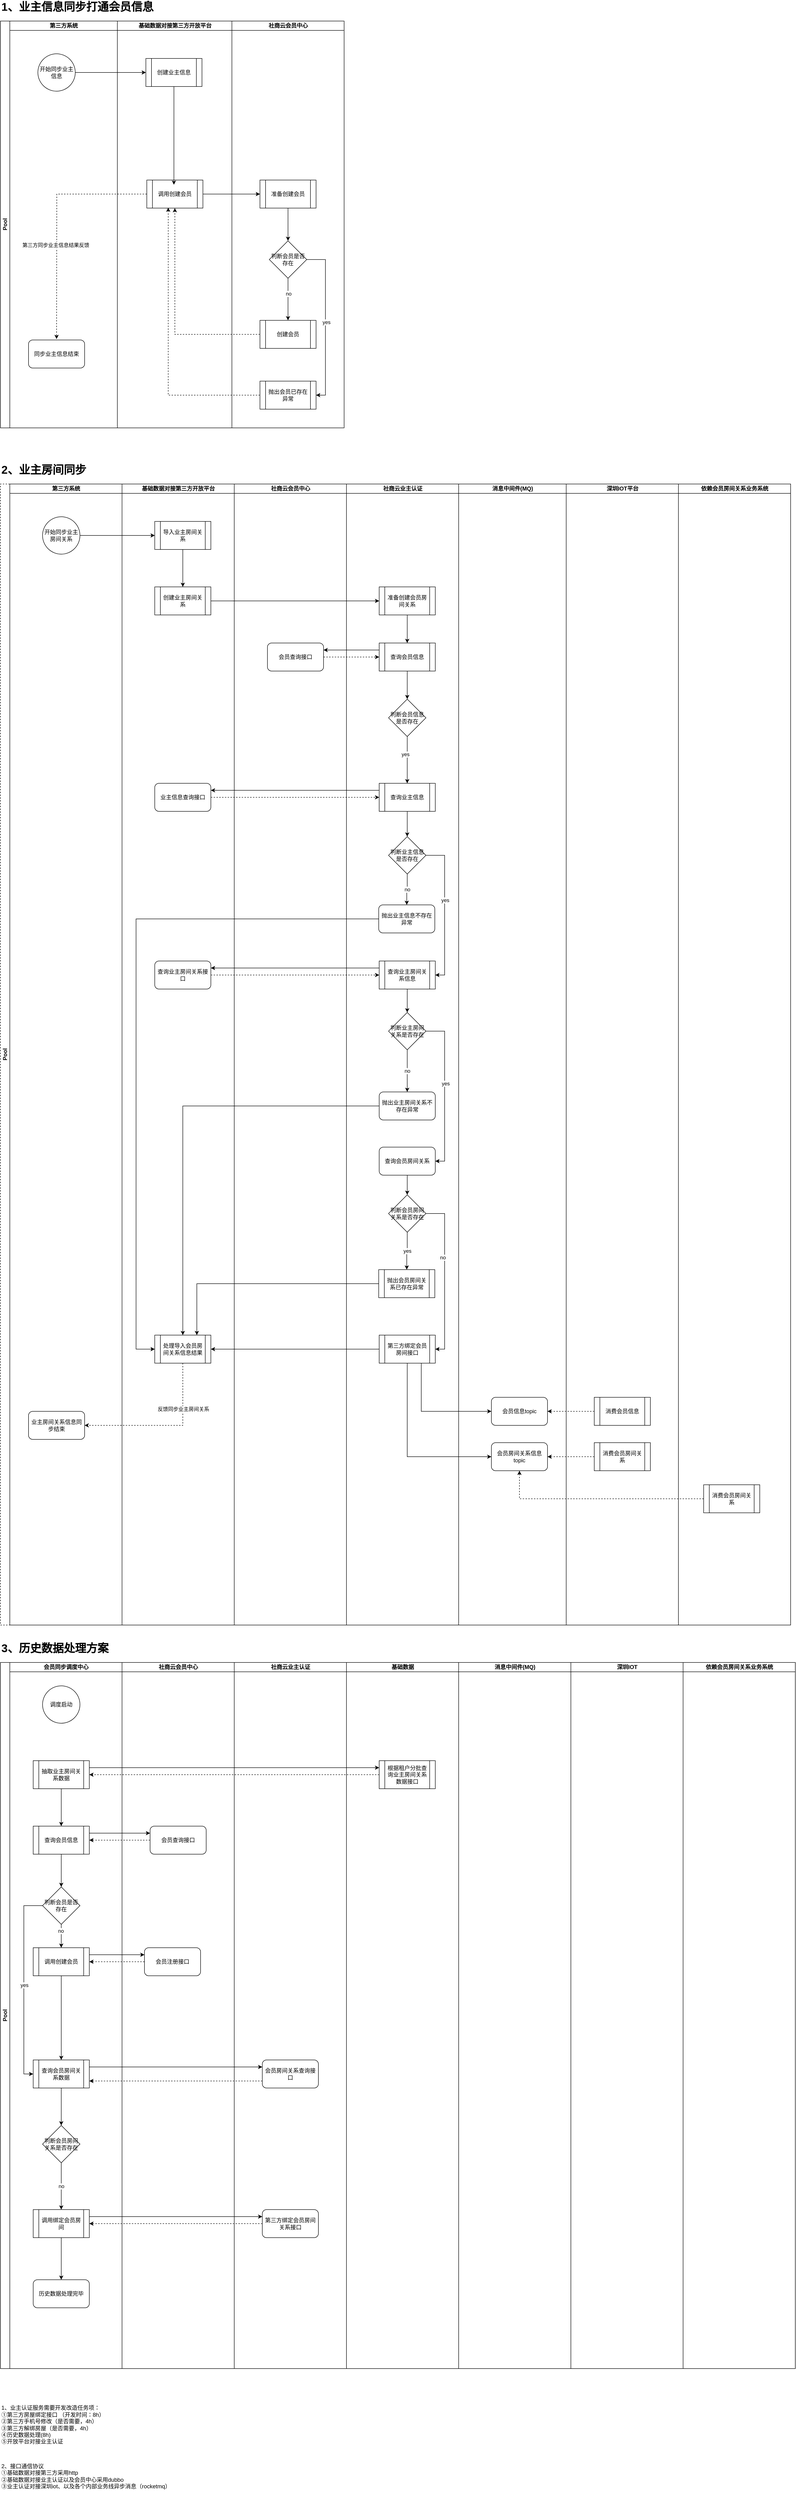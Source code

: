 <mxfile version="13.6.6" type="github">
  <diagram id="EHkSzHXBUlxo8LbmBfEm" name="第 1 页">
    <mxGraphModel dx="1490" dy="582" grid="1" gridSize="10" guides="1" tooltips="1" connect="1" arrows="1" fold="1" page="1" pageScale="1" pageWidth="827" pageHeight="1169" background="none" math="0" shadow="0">
      <root>
        <mxCell id="0" />
        <mxCell id="1" parent="0" />
        <mxCell id="3brpsV6rv2TogI0LSsHz-178" style="edgeStyle=orthogonalEdgeStyle;rounded=0;orthogonalLoop=1;jettySize=auto;html=1;exitX=0;exitY=0.5;exitDx=0;exitDy=0;dashed=1;" edge="1" parent="1" source="3brpsV6rv2TogI0LSsHz-172">
          <mxGeometry relative="1" as="geometry">
            <mxPoint x="160" y="760" as="targetPoint" />
          </mxGeometry>
        </mxCell>
        <mxCell id="3brpsV6rv2TogI0LSsHz-179" value="第三方同步业主信息结果反馈" style="edgeLabel;html=1;align=center;verticalAlign=middle;resizable=0;points=[];" vertex="1" connectable="0" parent="3brpsV6rv2TogI0LSsHz-178">
          <mxGeometry x="0.199" y="-3" relative="1" as="geometry">
            <mxPoint as="offset" />
          </mxGeometry>
        </mxCell>
        <mxCell id="3brpsV6rv2TogI0LSsHz-188" value="&lt;b&gt;&lt;font style=&quot;font-size: 24px&quot;&gt;3、历史数据处理方案&lt;/font&gt;&lt;/b&gt;" style="text;html=1;strokeColor=none;fillColor=none;align=left;verticalAlign=middle;whiteSpace=wrap;rounded=0;" vertex="1" parent="1">
          <mxGeometry x="40" y="3550" width="260" height="20" as="geometry" />
        </mxCell>
        <mxCell id="3brpsV6rv2TogI0LSsHz-42" value="Pool" style="swimlane;html=1;childLayout=stackLayout;resizeParent=1;resizeParentMax=0;startSize=20;horizontal=0;horizontalStack=1;dashed=1;" vertex="1" parent="1">
          <mxGeometry x="40" y="1070" width="1690" height="2440" as="geometry">
            <mxRectangle x="40" y="900" width="30" height="50" as="alternateBounds" />
          </mxGeometry>
        </mxCell>
        <mxCell id="3brpsV6rv2TogI0LSsHz-43" value="第三方系统" style="swimlane;html=1;startSize=20;" vertex="1" parent="3brpsV6rv2TogI0LSsHz-42">
          <mxGeometry x="20" width="240" height="2440" as="geometry" />
        </mxCell>
        <mxCell id="3brpsV6rv2TogI0LSsHz-55" value="开始同步业主房间关系" style="ellipse;whiteSpace=wrap;html=1;aspect=fixed;" vertex="1" parent="3brpsV6rv2TogI0LSsHz-43">
          <mxGeometry x="70" y="70" width="80" height="80" as="geometry" />
        </mxCell>
        <mxCell id="3brpsV6rv2TogI0LSsHz-83" value="业主房间关系信息同步结束" style="rounded=1;whiteSpace=wrap;html=1;" vertex="1" parent="3brpsV6rv2TogI0LSsHz-43">
          <mxGeometry x="40" y="1983" width="120" height="60" as="geometry" />
        </mxCell>
        <mxCell id="3brpsV6rv2TogI0LSsHz-44" value="基础数据对接第三方开放平台" style="swimlane;html=1;startSize=20;" vertex="1" parent="3brpsV6rv2TogI0LSsHz-42">
          <mxGeometry x="260" width="240" height="2440" as="geometry" />
        </mxCell>
        <mxCell id="3brpsV6rv2TogI0LSsHz-64" style="edgeStyle=orthogonalEdgeStyle;rounded=0;orthogonalLoop=1;jettySize=auto;html=1;exitX=0.5;exitY=1;exitDx=0;exitDy=0;" edge="1" parent="3brpsV6rv2TogI0LSsHz-44" source="3brpsV6rv2TogI0LSsHz-56" target="3brpsV6rv2TogI0LSsHz-63">
          <mxGeometry relative="1" as="geometry" />
        </mxCell>
        <mxCell id="3brpsV6rv2TogI0LSsHz-81" value="处理导入会员房间关系信息结果" style="shape=process;whiteSpace=wrap;html=1;backgroundOutline=1;" vertex="1" parent="3brpsV6rv2TogI0LSsHz-44">
          <mxGeometry x="70" y="1820" width="120" height="60" as="geometry" />
        </mxCell>
        <mxCell id="3brpsV6rv2TogI0LSsHz-103" value="查询业主房间关系接口" style="rounded=1;whiteSpace=wrap;html=1;" vertex="1" parent="3brpsV6rv2TogI0LSsHz-44">
          <mxGeometry x="70" y="1020" width="120" height="60" as="geometry" />
        </mxCell>
        <mxCell id="3brpsV6rv2TogI0LSsHz-88" value="业主信息查询接口" style="rounded=1;whiteSpace=wrap;html=1;" vertex="1" parent="3brpsV6rv2TogI0LSsHz-44">
          <mxGeometry x="70" y="640" width="120" height="60" as="geometry" />
        </mxCell>
        <mxCell id="3brpsV6rv2TogI0LSsHz-63" value="创建业主房间关系" style="shape=process;whiteSpace=wrap;html=1;backgroundOutline=1;" vertex="1" parent="3brpsV6rv2TogI0LSsHz-44">
          <mxGeometry x="70" y="220" width="120" height="60" as="geometry" />
        </mxCell>
        <mxCell id="3brpsV6rv2TogI0LSsHz-56" value="导入业主房间关系" style="shape=process;whiteSpace=wrap;html=1;backgroundOutline=1;" vertex="1" parent="3brpsV6rv2TogI0LSsHz-44">
          <mxGeometry x="70" y="80" width="120" height="60" as="geometry" />
        </mxCell>
        <mxCell id="3brpsV6rv2TogI0LSsHz-45" value="社商云会员中心" style="swimlane;html=1;startSize=20;" vertex="1" parent="3brpsV6rv2TogI0LSsHz-42">
          <mxGeometry x="500" width="240" height="2440" as="geometry" />
        </mxCell>
        <mxCell id="3brpsV6rv2TogI0LSsHz-90" value="会员查询接口" style="rounded=1;whiteSpace=wrap;html=1;" vertex="1" parent="3brpsV6rv2TogI0LSsHz-45">
          <mxGeometry x="71" y="340" width="120" height="60" as="geometry" />
        </mxCell>
        <mxCell id="3brpsV6rv2TogI0LSsHz-51" value="社商云业主认证" style="swimlane;html=1;startSize=20;" vertex="1" parent="3brpsV6rv2TogI0LSsHz-42">
          <mxGeometry x="740" width="240" height="2440" as="geometry" />
        </mxCell>
        <mxCell id="3brpsV6rv2TogI0LSsHz-71" style="edgeStyle=orthogonalEdgeStyle;rounded=0;orthogonalLoop=1;jettySize=auto;html=1;exitX=0.5;exitY=1;exitDx=0;exitDy=0;" edge="1" parent="3brpsV6rv2TogI0LSsHz-51" source="3brpsV6rv2TogI0LSsHz-65" target="3brpsV6rv2TogI0LSsHz-70">
          <mxGeometry relative="1" as="geometry" />
        </mxCell>
        <mxCell id="3brpsV6rv2TogI0LSsHz-142" value="no" style="edgeStyle=orthogonalEdgeStyle;rounded=0;orthogonalLoop=1;jettySize=auto;html=1;exitX=0.5;exitY=1;exitDx=0;exitDy=0;entryX=0.5;entryY=0;entryDx=0;entryDy=0;" edge="1" parent="3brpsV6rv2TogI0LSsHz-51" source="3brpsV6rv2TogI0LSsHz-95" target="3brpsV6rv2TogI0LSsHz-140">
          <mxGeometry relative="1" as="geometry" />
        </mxCell>
        <mxCell id="3brpsV6rv2TogI0LSsHz-143" style="edgeStyle=orthogonalEdgeStyle;rounded=0;orthogonalLoop=1;jettySize=auto;html=1;exitX=1;exitY=0.5;exitDx=0;exitDy=0;entryX=1;entryY=0.5;entryDx=0;entryDy=0;" edge="1" parent="3brpsV6rv2TogI0LSsHz-51" source="3brpsV6rv2TogI0LSsHz-95" target="3brpsV6rv2TogI0LSsHz-102">
          <mxGeometry relative="1" as="geometry" />
        </mxCell>
        <mxCell id="3brpsV6rv2TogI0LSsHz-152" value="yes" style="edgeLabel;html=1;align=center;verticalAlign=middle;resizable=0;points=[];" vertex="1" connectable="0" parent="3brpsV6rv2TogI0LSsHz-143">
          <mxGeometry x="-0.139" y="1" relative="1" as="geometry">
            <mxPoint as="offset" />
          </mxGeometry>
        </mxCell>
        <mxCell id="3brpsV6rv2TogI0LSsHz-112" value="抛出会员房间关系已存在异常" style="shape=process;whiteSpace=wrap;html=1;backgroundOutline=1;" vertex="1" parent="3brpsV6rv2TogI0LSsHz-51">
          <mxGeometry x="69" y="1680" width="120" height="60" as="geometry" />
        </mxCell>
        <mxCell id="3brpsV6rv2TogI0LSsHz-65" value="准备创建会员房间关系" style="shape=process;whiteSpace=wrap;html=1;backgroundOutline=1;" vertex="1" parent="3brpsV6rv2TogI0LSsHz-51">
          <mxGeometry x="70" y="220" width="120" height="60" as="geometry" />
        </mxCell>
        <mxCell id="3brpsV6rv2TogI0LSsHz-135" style="edgeStyle=orthogonalEdgeStyle;rounded=0;orthogonalLoop=1;jettySize=auto;html=1;exitX=0.5;exitY=1;exitDx=0;exitDy=0;entryX=0.5;entryY=0;entryDx=0;entryDy=0;" edge="1" parent="3brpsV6rv2TogI0LSsHz-51" source="3brpsV6rv2TogI0LSsHz-70" target="3brpsV6rv2TogI0LSsHz-76">
          <mxGeometry relative="1" as="geometry" />
        </mxCell>
        <mxCell id="3brpsV6rv2TogI0LSsHz-70" value="查询会员信息" style="shape=process;whiteSpace=wrap;html=1;backgroundOutline=1;" vertex="1" parent="3brpsV6rv2TogI0LSsHz-51">
          <mxGeometry x="70" y="340" width="120" height="60" as="geometry" />
        </mxCell>
        <mxCell id="3brpsV6rv2TogI0LSsHz-138" style="edgeStyle=orthogonalEdgeStyle;rounded=0;orthogonalLoop=1;jettySize=auto;html=1;exitX=0.5;exitY=1;exitDx=0;exitDy=0;entryX=0.5;entryY=0;entryDx=0;entryDy=0;" edge="1" parent="3brpsV6rv2TogI0LSsHz-51" source="3brpsV6rv2TogI0LSsHz-85" target="3brpsV6rv2TogI0LSsHz-95">
          <mxGeometry relative="1" as="geometry" />
        </mxCell>
        <mxCell id="3brpsV6rv2TogI0LSsHz-150" style="edgeStyle=orthogonalEdgeStyle;rounded=0;orthogonalLoop=1;jettySize=auto;html=1;exitX=0.5;exitY=1;exitDx=0;exitDy=0;" edge="1" parent="3brpsV6rv2TogI0LSsHz-51" source="3brpsV6rv2TogI0LSsHz-76" target="3brpsV6rv2TogI0LSsHz-85">
          <mxGeometry relative="1" as="geometry" />
        </mxCell>
        <mxCell id="3brpsV6rv2TogI0LSsHz-151" value="yes" style="edgeLabel;html=1;align=center;verticalAlign=middle;resizable=0;points=[];" vertex="1" connectable="0" parent="3brpsV6rv2TogI0LSsHz-150">
          <mxGeometry x="-0.24" y="-4" relative="1" as="geometry">
            <mxPoint as="offset" />
          </mxGeometry>
        </mxCell>
        <mxCell id="3brpsV6rv2TogI0LSsHz-76" value="判断会员信息是否存在" style="rhombus;whiteSpace=wrap;html=1;" vertex="1" parent="3brpsV6rv2TogI0LSsHz-51">
          <mxGeometry x="90" y="460" width="80" height="80" as="geometry" />
        </mxCell>
        <mxCell id="3brpsV6rv2TogI0LSsHz-148" style="edgeStyle=orthogonalEdgeStyle;rounded=0;orthogonalLoop=1;jettySize=auto;html=1;exitX=0.5;exitY=1;exitDx=0;exitDy=0;entryX=0.5;entryY=0;entryDx=0;entryDy=0;" edge="1" parent="3brpsV6rv2TogI0LSsHz-51" source="3brpsV6rv2TogI0LSsHz-102" target="3brpsV6rv2TogI0LSsHz-146">
          <mxGeometry relative="1" as="geometry" />
        </mxCell>
        <mxCell id="3brpsV6rv2TogI0LSsHz-102" value="查询业主房间关系信息" style="shape=process;whiteSpace=wrap;html=1;backgroundOutline=1;" vertex="1" parent="3brpsV6rv2TogI0LSsHz-51">
          <mxGeometry x="70" y="1020" width="120" height="60" as="geometry" />
        </mxCell>
        <mxCell id="3brpsV6rv2TogI0LSsHz-149" value="no" style="edgeStyle=orthogonalEdgeStyle;rounded=0;orthogonalLoop=1;jettySize=auto;html=1;exitX=0.5;exitY=1;exitDx=0;exitDy=0;" edge="1" parent="3brpsV6rv2TogI0LSsHz-51" source="3brpsV6rv2TogI0LSsHz-146" target="3brpsV6rv2TogI0LSsHz-147">
          <mxGeometry relative="1" as="geometry" />
        </mxCell>
        <mxCell id="3brpsV6rv2TogI0LSsHz-154" style="edgeStyle=orthogonalEdgeStyle;rounded=0;orthogonalLoop=1;jettySize=auto;html=1;exitX=1;exitY=0.5;exitDx=0;exitDy=0;entryX=1;entryY=0.5;entryDx=0;entryDy=0;" edge="1" parent="3brpsV6rv2TogI0LSsHz-51" source="3brpsV6rv2TogI0LSsHz-146" target="3brpsV6rv2TogI0LSsHz-153">
          <mxGeometry relative="1" as="geometry" />
        </mxCell>
        <mxCell id="3brpsV6rv2TogI0LSsHz-155" value="yes" style="edgeLabel;html=1;align=center;verticalAlign=middle;resizable=0;points=[];" vertex="1" connectable="0" parent="3brpsV6rv2TogI0LSsHz-154">
          <mxGeometry x="-0.101" y="2" relative="1" as="geometry">
            <mxPoint as="offset" />
          </mxGeometry>
        </mxCell>
        <mxCell id="3brpsV6rv2TogI0LSsHz-146" value="判断业主房间关系是否存在" style="rhombus;whiteSpace=wrap;html=1;" vertex="1" parent="3brpsV6rv2TogI0LSsHz-51">
          <mxGeometry x="90" y="1130" width="80" height="80" as="geometry" />
        </mxCell>
        <mxCell id="3brpsV6rv2TogI0LSsHz-147" value="抛出业主房间关系不存在异常" style="rounded=1;whiteSpace=wrap;html=1;" vertex="1" parent="3brpsV6rv2TogI0LSsHz-51">
          <mxGeometry x="70" y="1300" width="120" height="60" as="geometry" />
        </mxCell>
        <mxCell id="3brpsV6rv2TogI0LSsHz-85" value="查询业主信息" style="shape=process;whiteSpace=wrap;html=1;backgroundOutline=1;" vertex="1" parent="3brpsV6rv2TogI0LSsHz-51">
          <mxGeometry x="70" y="640" width="120" height="60" as="geometry" />
        </mxCell>
        <mxCell id="3brpsV6rv2TogI0LSsHz-95" value="判断业主信息是否存在" style="rhombus;whiteSpace=wrap;html=1;" vertex="1" parent="3brpsV6rv2TogI0LSsHz-51">
          <mxGeometry x="90" y="754" width="80" height="80" as="geometry" />
        </mxCell>
        <mxCell id="3brpsV6rv2TogI0LSsHz-157" style="edgeStyle=orthogonalEdgeStyle;rounded=0;orthogonalLoop=1;jettySize=auto;html=1;exitX=0.5;exitY=1;exitDx=0;exitDy=0;entryX=0.5;entryY=0;entryDx=0;entryDy=0;" edge="1" parent="3brpsV6rv2TogI0LSsHz-51" source="3brpsV6rv2TogI0LSsHz-153" target="3brpsV6rv2TogI0LSsHz-156">
          <mxGeometry relative="1" as="geometry" />
        </mxCell>
        <mxCell id="3brpsV6rv2TogI0LSsHz-153" value="查询会员房间关系" style="rounded=1;whiteSpace=wrap;html=1;" vertex="1" parent="3brpsV6rv2TogI0LSsHz-51">
          <mxGeometry x="70" y="1418" width="120" height="60" as="geometry" />
        </mxCell>
        <mxCell id="3brpsV6rv2TogI0LSsHz-158" value="yes" style="edgeStyle=orthogonalEdgeStyle;rounded=0;orthogonalLoop=1;jettySize=auto;html=1;exitX=0.5;exitY=1;exitDx=0;exitDy=0;" edge="1" parent="3brpsV6rv2TogI0LSsHz-51" source="3brpsV6rv2TogI0LSsHz-156" target="3brpsV6rv2TogI0LSsHz-112">
          <mxGeometry relative="1" as="geometry" />
        </mxCell>
        <mxCell id="3brpsV6rv2TogI0LSsHz-159" style="edgeStyle=orthogonalEdgeStyle;rounded=0;orthogonalLoop=1;jettySize=auto;html=1;exitX=1;exitY=0.5;exitDx=0;exitDy=0;entryX=1;entryY=0.5;entryDx=0;entryDy=0;" edge="1" parent="3brpsV6rv2TogI0LSsHz-51" source="3brpsV6rv2TogI0LSsHz-156" target="3brpsV6rv2TogI0LSsHz-120">
          <mxGeometry relative="1" as="geometry" />
        </mxCell>
        <mxCell id="3brpsV6rv2TogI0LSsHz-238" value="no" style="edgeLabel;html=1;align=center;verticalAlign=middle;resizable=0;points=[];fontColor=#000000;" vertex="1" connectable="0" parent="3brpsV6rv2TogI0LSsHz-159">
          <mxGeometry x="-0.235" y="-4" relative="1" as="geometry">
            <mxPoint as="offset" />
          </mxGeometry>
        </mxCell>
        <mxCell id="3brpsV6rv2TogI0LSsHz-156" value="判断会员房间关系是否存在" style="rhombus;whiteSpace=wrap;html=1;" vertex="1" parent="3brpsV6rv2TogI0LSsHz-51">
          <mxGeometry x="90" y="1520" width="80" height="80" as="geometry" />
        </mxCell>
        <mxCell id="3brpsV6rv2TogI0LSsHz-120" value="第三方绑定会员房间接口" style="shape=process;whiteSpace=wrap;html=1;backgroundOutline=1;" vertex="1" parent="3brpsV6rv2TogI0LSsHz-51">
          <mxGeometry x="70" y="1820" width="120" height="60" as="geometry" />
        </mxCell>
        <mxCell id="3brpsV6rv2TogI0LSsHz-140" value="抛出业主信息不存在异常" style="rounded=1;whiteSpace=wrap;html=1;" vertex="1" parent="3brpsV6rv2TogI0LSsHz-51">
          <mxGeometry x="69" y="900" width="120" height="60" as="geometry" />
        </mxCell>
        <mxCell id="3brpsV6rv2TogI0LSsHz-52" value="消息中间件(MQ)" style="swimlane;html=1;startSize=20;" vertex="1" parent="3brpsV6rv2TogI0LSsHz-42">
          <mxGeometry x="980" width="230" height="2440" as="geometry" />
        </mxCell>
        <mxCell id="3brpsV6rv2TogI0LSsHz-122" value="会员信息topic" style="rounded=1;whiteSpace=wrap;html=1;" vertex="1" parent="3brpsV6rv2TogI0LSsHz-52">
          <mxGeometry x="70" y="1953" width="120" height="60" as="geometry" />
        </mxCell>
        <mxCell id="3brpsV6rv2TogI0LSsHz-123" value="会员房间关系信息topic" style="rounded=1;whiteSpace=wrap;html=1;" vertex="1" parent="3brpsV6rv2TogI0LSsHz-52">
          <mxGeometry x="70" y="2050" width="120" height="60" as="geometry" />
        </mxCell>
        <mxCell id="3brpsV6rv2TogI0LSsHz-53" value="深圳IOT平台" style="swimlane;html=1;startSize=20;" vertex="1" parent="3brpsV6rv2TogI0LSsHz-42">
          <mxGeometry x="1210" width="240" height="2440" as="geometry" />
        </mxCell>
        <mxCell id="3brpsV6rv2TogI0LSsHz-164" value="消费会员信息" style="shape=process;whiteSpace=wrap;html=1;backgroundOutline=1;" vertex="1" parent="3brpsV6rv2TogI0LSsHz-53">
          <mxGeometry x="60" y="1953" width="120" height="60" as="geometry" />
        </mxCell>
        <mxCell id="3brpsV6rv2TogI0LSsHz-166" value="消费会员房间关系" style="shape=process;whiteSpace=wrap;html=1;backgroundOutline=1;" vertex="1" parent="3brpsV6rv2TogI0LSsHz-53">
          <mxGeometry x="60" y="2050" width="120" height="60" as="geometry" />
        </mxCell>
        <mxCell id="3brpsV6rv2TogI0LSsHz-54" value="依赖会员房间关系业务系统" style="swimlane;html=1;startSize=20;" vertex="1" parent="3brpsV6rv2TogI0LSsHz-42">
          <mxGeometry x="1450" width="240" height="2440" as="geometry" />
        </mxCell>
        <mxCell id="3brpsV6rv2TogI0LSsHz-169" value="消费会员房间关系" style="shape=process;whiteSpace=wrap;html=1;backgroundOutline=1;" vertex="1" parent="3brpsV6rv2TogI0LSsHz-54">
          <mxGeometry x="54" y="2140" width="120" height="60" as="geometry" />
        </mxCell>
        <mxCell id="3brpsV6rv2TogI0LSsHz-57" style="edgeStyle=orthogonalEdgeStyle;rounded=0;orthogonalLoop=1;jettySize=auto;html=1;exitX=1;exitY=0.5;exitDx=0;exitDy=0;" edge="1" parent="3brpsV6rv2TogI0LSsHz-42" source="3brpsV6rv2TogI0LSsHz-55" target="3brpsV6rv2TogI0LSsHz-56">
          <mxGeometry relative="1" as="geometry" />
        </mxCell>
        <mxCell id="3brpsV6rv2TogI0LSsHz-66" style="edgeStyle=orthogonalEdgeStyle;rounded=0;orthogonalLoop=1;jettySize=auto;html=1;exitX=1;exitY=0.5;exitDx=0;exitDy=0;entryX=0;entryY=0.5;entryDx=0;entryDy=0;" edge="1" parent="3brpsV6rv2TogI0LSsHz-42" source="3brpsV6rv2TogI0LSsHz-63" target="3brpsV6rv2TogI0LSsHz-65">
          <mxGeometry relative="1" as="geometry" />
        </mxCell>
        <mxCell id="3brpsV6rv2TogI0LSsHz-129" style="edgeStyle=orthogonalEdgeStyle;rounded=0;orthogonalLoop=1;jettySize=auto;html=1;exitX=0.5;exitY=1;exitDx=0;exitDy=0;entryX=0;entryY=0.5;entryDx=0;entryDy=0;" edge="1" parent="3brpsV6rv2TogI0LSsHz-42" source="3brpsV6rv2TogI0LSsHz-120" target="3brpsV6rv2TogI0LSsHz-123">
          <mxGeometry relative="1" as="geometry" />
        </mxCell>
        <mxCell id="3brpsV6rv2TogI0LSsHz-130" style="edgeStyle=orthogonalEdgeStyle;rounded=0;orthogonalLoop=1;jettySize=auto;html=1;exitX=0.75;exitY=1;exitDx=0;exitDy=0;entryX=0;entryY=0.5;entryDx=0;entryDy=0;" edge="1" parent="3brpsV6rv2TogI0LSsHz-42" source="3brpsV6rv2TogI0LSsHz-120" target="3brpsV6rv2TogI0LSsHz-122">
          <mxGeometry relative="1" as="geometry" />
        </mxCell>
        <mxCell id="3brpsV6rv2TogI0LSsHz-133" style="edgeStyle=orthogonalEdgeStyle;rounded=0;orthogonalLoop=1;jettySize=auto;html=1;exitX=0;exitY=0.25;exitDx=0;exitDy=0;entryX=1;entryY=0.25;entryDx=0;entryDy=0;" edge="1" parent="3brpsV6rv2TogI0LSsHz-42" source="3brpsV6rv2TogI0LSsHz-70" target="3brpsV6rv2TogI0LSsHz-90">
          <mxGeometry relative="1" as="geometry" />
        </mxCell>
        <mxCell id="3brpsV6rv2TogI0LSsHz-134" style="edgeStyle=orthogonalEdgeStyle;rounded=0;orthogonalLoop=1;jettySize=auto;html=1;exitX=1;exitY=0.5;exitDx=0;exitDy=0;entryX=0;entryY=0.5;entryDx=0;entryDy=0;dashed=1;" edge="1" parent="3brpsV6rv2TogI0LSsHz-42" source="3brpsV6rv2TogI0LSsHz-90" target="3brpsV6rv2TogI0LSsHz-70">
          <mxGeometry relative="1" as="geometry" />
        </mxCell>
        <mxCell id="3brpsV6rv2TogI0LSsHz-136" style="edgeStyle=orthogonalEdgeStyle;rounded=0;orthogonalLoop=1;jettySize=auto;html=1;exitX=0;exitY=0.25;exitDx=0;exitDy=0;entryX=1;entryY=0.25;entryDx=0;entryDy=0;" edge="1" parent="3brpsV6rv2TogI0LSsHz-42" source="3brpsV6rv2TogI0LSsHz-85" target="3brpsV6rv2TogI0LSsHz-88">
          <mxGeometry relative="1" as="geometry" />
        </mxCell>
        <mxCell id="3brpsV6rv2TogI0LSsHz-137" style="edgeStyle=orthogonalEdgeStyle;rounded=0;orthogonalLoop=1;jettySize=auto;html=1;exitX=1;exitY=0.5;exitDx=0;exitDy=0;entryX=0;entryY=0.5;entryDx=0;entryDy=0;dashed=1;" edge="1" parent="3brpsV6rv2TogI0LSsHz-42" source="3brpsV6rv2TogI0LSsHz-88" target="3brpsV6rv2TogI0LSsHz-85">
          <mxGeometry relative="1" as="geometry" />
        </mxCell>
        <mxCell id="3brpsV6rv2TogI0LSsHz-144" style="edgeStyle=orthogonalEdgeStyle;rounded=0;orthogonalLoop=1;jettySize=auto;html=1;exitX=0;exitY=0.25;exitDx=0;exitDy=0;entryX=1;entryY=0.25;entryDx=0;entryDy=0;" edge="1" parent="3brpsV6rv2TogI0LSsHz-42" source="3brpsV6rv2TogI0LSsHz-102" target="3brpsV6rv2TogI0LSsHz-103">
          <mxGeometry relative="1" as="geometry" />
        </mxCell>
        <mxCell id="3brpsV6rv2TogI0LSsHz-145" style="edgeStyle=orthogonalEdgeStyle;rounded=0;orthogonalLoop=1;jettySize=auto;html=1;exitX=1;exitY=0.5;exitDx=0;exitDy=0;entryX=0;entryY=0.5;entryDx=0;entryDy=0;dashed=1;" edge="1" parent="3brpsV6rv2TogI0LSsHz-42" source="3brpsV6rv2TogI0LSsHz-103" target="3brpsV6rv2TogI0LSsHz-102">
          <mxGeometry relative="1" as="geometry" />
        </mxCell>
        <mxCell id="3brpsV6rv2TogI0LSsHz-160" style="edgeStyle=orthogonalEdgeStyle;rounded=0;orthogonalLoop=1;jettySize=auto;html=1;exitX=0;exitY=0.5;exitDx=0;exitDy=0;entryX=0;entryY=0.5;entryDx=0;entryDy=0;" edge="1" parent="3brpsV6rv2TogI0LSsHz-42" source="3brpsV6rv2TogI0LSsHz-140" target="3brpsV6rv2TogI0LSsHz-81">
          <mxGeometry relative="1" as="geometry">
            <Array as="points">
              <mxPoint x="290" y="930" />
              <mxPoint x="290" y="1850" />
            </Array>
          </mxGeometry>
        </mxCell>
        <mxCell id="3brpsV6rv2TogI0LSsHz-161" style="edgeStyle=orthogonalEdgeStyle;rounded=0;orthogonalLoop=1;jettySize=auto;html=1;exitX=0;exitY=0.5;exitDx=0;exitDy=0;entryX=1;entryY=0.5;entryDx=0;entryDy=0;" edge="1" parent="3brpsV6rv2TogI0LSsHz-42" source="3brpsV6rv2TogI0LSsHz-120" target="3brpsV6rv2TogI0LSsHz-81">
          <mxGeometry relative="1" as="geometry" />
        </mxCell>
        <mxCell id="3brpsV6rv2TogI0LSsHz-162" style="edgeStyle=orthogonalEdgeStyle;rounded=0;orthogonalLoop=1;jettySize=auto;html=1;exitX=0;exitY=0.5;exitDx=0;exitDy=0;entryX=0.75;entryY=0;entryDx=0;entryDy=0;" edge="1" parent="3brpsV6rv2TogI0LSsHz-42" source="3brpsV6rv2TogI0LSsHz-112" target="3brpsV6rv2TogI0LSsHz-81">
          <mxGeometry relative="1" as="geometry" />
        </mxCell>
        <mxCell id="3brpsV6rv2TogI0LSsHz-163" style="edgeStyle=orthogonalEdgeStyle;rounded=0;orthogonalLoop=1;jettySize=auto;html=1;exitX=0;exitY=0.5;exitDx=0;exitDy=0;entryX=0.5;entryY=0;entryDx=0;entryDy=0;" edge="1" parent="3brpsV6rv2TogI0LSsHz-42" source="3brpsV6rv2TogI0LSsHz-147" target="3brpsV6rv2TogI0LSsHz-81">
          <mxGeometry relative="1" as="geometry" />
        </mxCell>
        <mxCell id="3brpsV6rv2TogI0LSsHz-167" style="edgeStyle=orthogonalEdgeStyle;rounded=0;orthogonalLoop=1;jettySize=auto;html=1;exitX=0;exitY=0.5;exitDx=0;exitDy=0;entryX=1;entryY=0.5;entryDx=0;entryDy=0;dashed=1;" edge="1" parent="3brpsV6rv2TogI0LSsHz-42" source="3brpsV6rv2TogI0LSsHz-164" target="3brpsV6rv2TogI0LSsHz-122">
          <mxGeometry relative="1" as="geometry" />
        </mxCell>
        <mxCell id="3brpsV6rv2TogI0LSsHz-168" style="edgeStyle=orthogonalEdgeStyle;rounded=0;orthogonalLoop=1;jettySize=auto;html=1;exitX=0;exitY=0.5;exitDx=0;exitDy=0;entryX=1;entryY=0.5;entryDx=0;entryDy=0;dashed=1;" edge="1" parent="3brpsV6rv2TogI0LSsHz-42" source="3brpsV6rv2TogI0LSsHz-166" target="3brpsV6rv2TogI0LSsHz-123">
          <mxGeometry relative="1" as="geometry" />
        </mxCell>
        <mxCell id="3brpsV6rv2TogI0LSsHz-170" style="edgeStyle=orthogonalEdgeStyle;rounded=0;orthogonalLoop=1;jettySize=auto;html=1;exitX=0;exitY=0.5;exitDx=0;exitDy=0;entryX=0.5;entryY=1;entryDx=0;entryDy=0;dashed=1;" edge="1" parent="3brpsV6rv2TogI0LSsHz-42" source="3brpsV6rv2TogI0LSsHz-169" target="3brpsV6rv2TogI0LSsHz-123">
          <mxGeometry relative="1" as="geometry" />
        </mxCell>
        <mxCell id="3brpsV6rv2TogI0LSsHz-171" style="edgeStyle=orthogonalEdgeStyle;rounded=0;orthogonalLoop=1;jettySize=auto;html=1;exitX=0.5;exitY=1;exitDx=0;exitDy=0;entryX=1;entryY=0.5;entryDx=0;entryDy=0;dashed=1;" edge="1" parent="3brpsV6rv2TogI0LSsHz-42" source="3brpsV6rv2TogI0LSsHz-81" target="3brpsV6rv2TogI0LSsHz-83">
          <mxGeometry relative="1" as="geometry" />
        </mxCell>
        <mxCell id="3brpsV6rv2TogI0LSsHz-181" value="反馈同步业主房间关系" style="edgeLabel;html=1;align=center;verticalAlign=middle;resizable=0;points=[];" vertex="1" connectable="0" parent="3brpsV6rv2TogI0LSsHz-171">
          <mxGeometry x="-0.432" y="1" relative="1" as="geometry">
            <mxPoint as="offset" />
          </mxGeometry>
        </mxCell>
        <mxCell id="3brpsV6rv2TogI0LSsHz-182" value="Pool" style="swimlane;html=1;childLayout=stackLayout;resizeParent=1;resizeParentMax=0;startSize=20;horizontal=0;horizontalStack=1;" vertex="1" parent="1">
          <mxGeometry x="40" y="3590" width="1700" height="1510" as="geometry" />
        </mxCell>
        <mxCell id="3brpsV6rv2TogI0LSsHz-183" value="会员同步调度中心" style="swimlane;html=1;startSize=20;" vertex="1" parent="3brpsV6rv2TogI0LSsHz-182">
          <mxGeometry x="20" width="240" height="1510" as="geometry" />
        </mxCell>
        <mxCell id="3brpsV6rv2TogI0LSsHz-202" style="edgeStyle=orthogonalEdgeStyle;rounded=0;orthogonalLoop=1;jettySize=auto;html=1;exitX=0.5;exitY=1;exitDx=0;exitDy=0;fontColor=#000000;" edge="1" parent="3brpsV6rv2TogI0LSsHz-183" source="3brpsV6rv2TogI0LSsHz-194" target="3brpsV6rv2TogI0LSsHz-199">
          <mxGeometry relative="1" as="geometry" />
        </mxCell>
        <mxCell id="3brpsV6rv2TogI0LSsHz-215" style="edgeStyle=orthogonalEdgeStyle;rounded=0;orthogonalLoop=1;jettySize=auto;html=1;exitX=0.5;exitY=1;exitDx=0;exitDy=0;entryX=0.5;entryY=0;entryDx=0;entryDy=0;fontColor=#000000;" edge="1" parent="3brpsV6rv2TogI0LSsHz-183" source="3brpsV6rv2TogI0LSsHz-207" target="3brpsV6rv2TogI0LSsHz-213">
          <mxGeometry relative="1" as="geometry" />
        </mxCell>
        <mxCell id="3brpsV6rv2TogI0LSsHz-207" value="调用创建会员" style="shape=process;whiteSpace=wrap;html=1;backgroundOutline=1;rounded=0;glass=0;labelBackgroundColor=none;strokeColor=#000000;strokeWidth=1;fillColor=none;gradientColor=none;fontColor=#000000;" vertex="1" parent="3brpsV6rv2TogI0LSsHz-183">
          <mxGeometry x="50" y="610" width="120" height="60" as="geometry" />
        </mxCell>
        <mxCell id="3brpsV6rv2TogI0LSsHz-194" value="抽取业主房间关系数据" style="shape=process;whiteSpace=wrap;html=1;backgroundOutline=1;rounded=0;glass=0;labelBackgroundColor=none;strokeColor=#000000;strokeWidth=1;fillColor=none;gradientColor=none;fontColor=#000000;" vertex="1" parent="3brpsV6rv2TogI0LSsHz-183">
          <mxGeometry x="50" y="210" width="120" height="60" as="geometry" />
        </mxCell>
        <mxCell id="3brpsV6rv2TogI0LSsHz-193" value="调度启动" style="ellipse;whiteSpace=wrap;html=1;aspect=fixed;rounded=0;glass=0;labelBackgroundColor=none;strokeWidth=1;fillColor=none;" vertex="1" parent="3brpsV6rv2TogI0LSsHz-183">
          <mxGeometry x="70" y="50" width="80" height="80" as="geometry" />
        </mxCell>
        <mxCell id="3brpsV6rv2TogI0LSsHz-206" style="edgeStyle=orthogonalEdgeStyle;rounded=0;orthogonalLoop=1;jettySize=auto;html=1;exitX=0.5;exitY=1;exitDx=0;exitDy=0;fontColor=#000000;" edge="1" parent="3brpsV6rv2TogI0LSsHz-183" source="3brpsV6rv2TogI0LSsHz-199" target="3brpsV6rv2TogI0LSsHz-205">
          <mxGeometry relative="1" as="geometry" />
        </mxCell>
        <mxCell id="3brpsV6rv2TogI0LSsHz-199" value="查询会员信息" style="shape=process;whiteSpace=wrap;html=1;backgroundOutline=1;rounded=0;glass=0;labelBackgroundColor=none;strokeColor=#000000;strokeWidth=1;fillColor=none;gradientColor=none;fontColor=#000000;" vertex="1" parent="3brpsV6rv2TogI0LSsHz-183">
          <mxGeometry x="50" y="350" width="120" height="60" as="geometry" />
        </mxCell>
        <mxCell id="3brpsV6rv2TogI0LSsHz-211" style="edgeStyle=orthogonalEdgeStyle;rounded=0;orthogonalLoop=1;jettySize=auto;html=1;exitX=0.5;exitY=1;exitDx=0;exitDy=0;fontColor=#000000;" edge="1" parent="3brpsV6rv2TogI0LSsHz-183" source="3brpsV6rv2TogI0LSsHz-205" target="3brpsV6rv2TogI0LSsHz-207">
          <mxGeometry relative="1" as="geometry" />
        </mxCell>
        <mxCell id="3brpsV6rv2TogI0LSsHz-212" value="no" style="edgeLabel;html=1;align=center;verticalAlign=middle;resizable=0;points=[];fontColor=#000000;" vertex="1" connectable="0" parent="3brpsV6rv2TogI0LSsHz-211">
          <mxGeometry x="-0.432" y="-1" relative="1" as="geometry">
            <mxPoint as="offset" />
          </mxGeometry>
        </mxCell>
        <mxCell id="3brpsV6rv2TogI0LSsHz-218" style="edgeStyle=orthogonalEdgeStyle;rounded=0;orthogonalLoop=1;jettySize=auto;html=1;exitX=0;exitY=0.5;exitDx=0;exitDy=0;entryX=0;entryY=0.5;entryDx=0;entryDy=0;fontColor=#000000;" edge="1" parent="3brpsV6rv2TogI0LSsHz-183" source="3brpsV6rv2TogI0LSsHz-205" target="3brpsV6rv2TogI0LSsHz-213">
          <mxGeometry relative="1" as="geometry">
            <Array as="points">
              <mxPoint x="30" y="520" />
              <mxPoint x="30" y="880" />
            </Array>
          </mxGeometry>
        </mxCell>
        <mxCell id="3brpsV6rv2TogI0LSsHz-219" value="yes" style="edgeLabel;html=1;align=center;verticalAlign=middle;resizable=0;points=[];fontColor=#000000;" vertex="1" connectable="0" parent="3brpsV6rv2TogI0LSsHz-218">
          <mxGeometry x="-0.001" y="1" relative="1" as="geometry">
            <mxPoint as="offset" />
          </mxGeometry>
        </mxCell>
        <mxCell id="3brpsV6rv2TogI0LSsHz-205" value="判断会员是否存在" style="rhombus;whiteSpace=wrap;html=1;rounded=0;glass=0;labelBackgroundColor=none;strokeColor=#000000;strokeWidth=1;fillColor=none;gradientColor=none;fontColor=#000000;" vertex="1" parent="3brpsV6rv2TogI0LSsHz-183">
          <mxGeometry x="70" y="480" width="80" height="80" as="geometry" />
        </mxCell>
        <mxCell id="3brpsV6rv2TogI0LSsHz-223" style="edgeStyle=orthogonalEdgeStyle;rounded=0;orthogonalLoop=1;jettySize=auto;html=1;exitX=0.5;exitY=1;exitDx=0;exitDy=0;entryX=0.5;entryY=0;entryDx=0;entryDy=0;fontColor=#000000;" edge="1" parent="3brpsV6rv2TogI0LSsHz-183" source="3brpsV6rv2TogI0LSsHz-213" target="3brpsV6rv2TogI0LSsHz-222">
          <mxGeometry relative="1" as="geometry" />
        </mxCell>
        <mxCell id="3brpsV6rv2TogI0LSsHz-213" value="查询会员房间关系数据" style="shape=process;whiteSpace=wrap;html=1;backgroundOutline=1;rounded=0;glass=0;labelBackgroundColor=none;strokeColor=#000000;strokeWidth=1;fillColor=none;gradientColor=none;fontColor=#000000;" vertex="1" parent="3brpsV6rv2TogI0LSsHz-183">
          <mxGeometry x="50" y="850" width="120" height="60" as="geometry" />
        </mxCell>
        <mxCell id="3brpsV6rv2TogI0LSsHz-230" value="no" style="edgeStyle=orthogonalEdgeStyle;rounded=0;orthogonalLoop=1;jettySize=auto;html=1;exitX=0.5;exitY=1;exitDx=0;exitDy=0;fontColor=#000000;" edge="1" parent="3brpsV6rv2TogI0LSsHz-183" source="3brpsV6rv2TogI0LSsHz-222" target="3brpsV6rv2TogI0LSsHz-229">
          <mxGeometry relative="1" as="geometry" />
        </mxCell>
        <mxCell id="3brpsV6rv2TogI0LSsHz-222" value="判断会员房间关系是否存在" style="rhombus;whiteSpace=wrap;html=1;rounded=0;glass=0;labelBackgroundColor=none;strokeColor=#000000;strokeWidth=1;fillColor=none;gradientColor=none;fontColor=#000000;" vertex="1" parent="3brpsV6rv2TogI0LSsHz-183">
          <mxGeometry x="70" y="990" width="80" height="80" as="geometry" />
        </mxCell>
        <mxCell id="3brpsV6rv2TogI0LSsHz-235" style="edgeStyle=orthogonalEdgeStyle;rounded=0;orthogonalLoop=1;jettySize=auto;html=1;exitX=0.5;exitY=1;exitDx=0;exitDy=0;entryX=0.5;entryY=0;entryDx=0;entryDy=0;fontColor=#000000;" edge="1" parent="3brpsV6rv2TogI0LSsHz-183" source="3brpsV6rv2TogI0LSsHz-229" target="3brpsV6rv2TogI0LSsHz-234">
          <mxGeometry relative="1" as="geometry" />
        </mxCell>
        <mxCell id="3brpsV6rv2TogI0LSsHz-229" value="调用绑定会员房间" style="shape=process;whiteSpace=wrap;html=1;backgroundOutline=1;rounded=0;glass=0;labelBackgroundColor=none;strokeColor=#000000;strokeWidth=1;fillColor=none;gradientColor=none;fontColor=#000000;" vertex="1" parent="3brpsV6rv2TogI0LSsHz-183">
          <mxGeometry x="50" y="1170" width="120" height="60" as="geometry" />
        </mxCell>
        <mxCell id="3brpsV6rv2TogI0LSsHz-234" value="历史数据处理完毕" style="rounded=1;whiteSpace=wrap;html=1;glass=0;labelBackgroundColor=none;strokeColor=#000000;strokeWidth=1;fillColor=none;gradientColor=none;fontColor=#000000;" vertex="1" parent="3brpsV6rv2TogI0LSsHz-183">
          <mxGeometry x="50" y="1320" width="120" height="60" as="geometry" />
        </mxCell>
        <mxCell id="3brpsV6rv2TogI0LSsHz-184" value="社商云会员中心" style="swimlane;html=1;startSize=20;" vertex="1" parent="3brpsV6rv2TogI0LSsHz-182">
          <mxGeometry x="260" width="240" height="1510" as="geometry" />
        </mxCell>
        <mxCell id="3brpsV6rv2TogI0LSsHz-201" value="会员查询接口" style="rounded=1;whiteSpace=wrap;html=1;glass=0;labelBackgroundColor=none;strokeColor=#000000;strokeWidth=1;fillColor=none;gradientColor=none;fontColor=#000000;" vertex="1" parent="3brpsV6rv2TogI0LSsHz-184">
          <mxGeometry x="60" y="350" width="120" height="60" as="geometry" />
        </mxCell>
        <mxCell id="3brpsV6rv2TogI0LSsHz-208" value="会员注册接口" style="rounded=1;whiteSpace=wrap;html=1;glass=0;labelBackgroundColor=none;strokeColor=#000000;strokeWidth=1;fillColor=none;gradientColor=none;fontColor=#000000;" vertex="1" parent="3brpsV6rv2TogI0LSsHz-184">
          <mxGeometry x="48" y="610" width="120" height="60" as="geometry" />
        </mxCell>
        <mxCell id="3brpsV6rv2TogI0LSsHz-185" value="社商云业主认证" style="swimlane;html=1;startSize=20;" vertex="1" parent="3brpsV6rv2TogI0LSsHz-182">
          <mxGeometry x="500" width="240" height="1510" as="geometry" />
        </mxCell>
        <mxCell id="3brpsV6rv2TogI0LSsHz-228" value="第三方绑定会员房间关系接口" style="rounded=1;whiteSpace=wrap;html=1;glass=0;labelBackgroundColor=none;strokeColor=#000000;strokeWidth=1;fillColor=none;gradientColor=none;fontColor=#000000;" vertex="1" parent="3brpsV6rv2TogI0LSsHz-185">
          <mxGeometry x="60" y="1170" width="120" height="60" as="geometry" />
        </mxCell>
        <mxCell id="3brpsV6rv2TogI0LSsHz-214" value="会员房间关系查询接口" style="rounded=1;whiteSpace=wrap;html=1;glass=0;labelBackgroundColor=none;strokeColor=#000000;strokeWidth=1;fillColor=none;gradientColor=none;fontColor=#000000;" vertex="1" parent="3brpsV6rv2TogI0LSsHz-185">
          <mxGeometry x="60" y="850" width="120" height="60" as="geometry" />
        </mxCell>
        <mxCell id="3brpsV6rv2TogI0LSsHz-187" value="基础数据" style="swimlane;html=1;startSize=20;" vertex="1" parent="3brpsV6rv2TogI0LSsHz-182">
          <mxGeometry x="740" width="240" height="1510" as="geometry" />
        </mxCell>
        <mxCell id="3brpsV6rv2TogI0LSsHz-195" value="根据租户分批查询业主房间关系数据接口" style="shape=process;whiteSpace=wrap;html=1;backgroundOutline=1;rounded=0;glass=0;labelBackgroundColor=none;strokeColor=#000000;strokeWidth=1;fillColor=none;gradientColor=none;fontColor=#000000;" vertex="1" parent="3brpsV6rv2TogI0LSsHz-187">
          <mxGeometry x="70" y="210" width="120" height="60" as="geometry" />
        </mxCell>
        <mxCell id="3brpsV6rv2TogI0LSsHz-224" value="消息中间件(MQ)" style="swimlane;html=1;startSize=20;" vertex="1" parent="3brpsV6rv2TogI0LSsHz-182">
          <mxGeometry x="980" width="240" height="1510" as="geometry" />
        </mxCell>
        <mxCell id="3brpsV6rv2TogI0LSsHz-226" value="深圳IOT" style="swimlane;html=1;startSize=20;" vertex="1" parent="3brpsV6rv2TogI0LSsHz-182">
          <mxGeometry x="1220" width="240" height="1510" as="geometry" />
        </mxCell>
        <mxCell id="3brpsV6rv2TogI0LSsHz-227" value="依赖会员房间关系业务系统" style="swimlane;html=1;startSize=20;" vertex="1" parent="3brpsV6rv2TogI0LSsHz-182">
          <mxGeometry x="1460" width="240" height="1510" as="geometry" />
        </mxCell>
        <mxCell id="3brpsV6rv2TogI0LSsHz-197" style="edgeStyle=orthogonalEdgeStyle;rounded=0;orthogonalLoop=1;jettySize=auto;html=1;exitX=1;exitY=0.25;exitDx=0;exitDy=0;entryX=0;entryY=0.25;entryDx=0;entryDy=0;fontColor=#000000;" edge="1" parent="3brpsV6rv2TogI0LSsHz-182" source="3brpsV6rv2TogI0LSsHz-194" target="3brpsV6rv2TogI0LSsHz-195">
          <mxGeometry relative="1" as="geometry" />
        </mxCell>
        <mxCell id="3brpsV6rv2TogI0LSsHz-198" style="edgeStyle=orthogonalEdgeStyle;rounded=0;orthogonalLoop=1;jettySize=auto;html=1;exitX=0;exitY=0.5;exitDx=0;exitDy=0;entryX=1;entryY=0.5;entryDx=0;entryDy=0;fontColor=#000000;dashed=1;" edge="1" parent="3brpsV6rv2TogI0LSsHz-182" source="3brpsV6rv2TogI0LSsHz-195" target="3brpsV6rv2TogI0LSsHz-194">
          <mxGeometry relative="1" as="geometry" />
        </mxCell>
        <mxCell id="3brpsV6rv2TogI0LSsHz-203" style="edgeStyle=orthogonalEdgeStyle;rounded=0;orthogonalLoop=1;jettySize=auto;html=1;exitX=1;exitY=0.25;exitDx=0;exitDy=0;entryX=0;entryY=0.25;entryDx=0;entryDy=0;fontColor=#000000;" edge="1" parent="3brpsV6rv2TogI0LSsHz-182" source="3brpsV6rv2TogI0LSsHz-199" target="3brpsV6rv2TogI0LSsHz-201">
          <mxGeometry relative="1" as="geometry" />
        </mxCell>
        <mxCell id="3brpsV6rv2TogI0LSsHz-204" style="edgeStyle=orthogonalEdgeStyle;rounded=0;orthogonalLoop=1;jettySize=auto;html=1;exitX=0;exitY=0.5;exitDx=0;exitDy=0;fontColor=#000000;dashed=1;" edge="1" parent="3brpsV6rv2TogI0LSsHz-182" source="3brpsV6rv2TogI0LSsHz-201" target="3brpsV6rv2TogI0LSsHz-199">
          <mxGeometry relative="1" as="geometry" />
        </mxCell>
        <mxCell id="3brpsV6rv2TogI0LSsHz-209" style="edgeStyle=orthogonalEdgeStyle;rounded=0;orthogonalLoop=1;jettySize=auto;html=1;exitX=1;exitY=0.25;exitDx=0;exitDy=0;entryX=0;entryY=0.25;entryDx=0;entryDy=0;fontColor=#000000;" edge="1" parent="3brpsV6rv2TogI0LSsHz-182" source="3brpsV6rv2TogI0LSsHz-207" target="3brpsV6rv2TogI0LSsHz-208">
          <mxGeometry relative="1" as="geometry" />
        </mxCell>
        <mxCell id="3brpsV6rv2TogI0LSsHz-210" style="edgeStyle=orthogonalEdgeStyle;rounded=0;orthogonalLoop=1;jettySize=auto;html=1;exitX=0;exitY=0.5;exitDx=0;exitDy=0;fontColor=#000000;dashed=1;" edge="1" parent="3brpsV6rv2TogI0LSsHz-182" source="3brpsV6rv2TogI0LSsHz-208" target="3brpsV6rv2TogI0LSsHz-207">
          <mxGeometry relative="1" as="geometry" />
        </mxCell>
        <mxCell id="3brpsV6rv2TogI0LSsHz-220" style="edgeStyle=orthogonalEdgeStyle;rounded=0;orthogonalLoop=1;jettySize=auto;html=1;exitX=1;exitY=0.25;exitDx=0;exitDy=0;entryX=0;entryY=0.25;entryDx=0;entryDy=0;fontColor=#000000;" edge="1" parent="3brpsV6rv2TogI0LSsHz-182" source="3brpsV6rv2TogI0LSsHz-213" target="3brpsV6rv2TogI0LSsHz-214">
          <mxGeometry relative="1" as="geometry" />
        </mxCell>
        <mxCell id="3brpsV6rv2TogI0LSsHz-221" style="edgeStyle=orthogonalEdgeStyle;rounded=0;orthogonalLoop=1;jettySize=auto;html=1;exitX=0;exitY=0.75;exitDx=0;exitDy=0;entryX=1;entryY=0.75;entryDx=0;entryDy=0;fontColor=#000000;dashed=1;" edge="1" parent="3brpsV6rv2TogI0LSsHz-182" source="3brpsV6rv2TogI0LSsHz-214" target="3brpsV6rv2TogI0LSsHz-213">
          <mxGeometry relative="1" as="geometry" />
        </mxCell>
        <mxCell id="3brpsV6rv2TogI0LSsHz-232" style="edgeStyle=orthogonalEdgeStyle;rounded=0;orthogonalLoop=1;jettySize=auto;html=1;exitX=1;exitY=0.25;exitDx=0;exitDy=0;entryX=0;entryY=0.25;entryDx=0;entryDy=0;fontColor=#000000;" edge="1" parent="3brpsV6rv2TogI0LSsHz-182" source="3brpsV6rv2TogI0LSsHz-229" target="3brpsV6rv2TogI0LSsHz-228">
          <mxGeometry relative="1" as="geometry" />
        </mxCell>
        <mxCell id="3brpsV6rv2TogI0LSsHz-233" style="edgeStyle=orthogonalEdgeStyle;rounded=0;orthogonalLoop=1;jettySize=auto;html=1;exitX=0;exitY=0.5;exitDx=0;exitDy=0;entryX=1;entryY=0.5;entryDx=0;entryDy=0;fontColor=#000000;dashed=1;" edge="1" parent="3brpsV6rv2TogI0LSsHz-182" source="3brpsV6rv2TogI0LSsHz-228" target="3brpsV6rv2TogI0LSsHz-229">
          <mxGeometry relative="1" as="geometry" />
        </mxCell>
        <mxCell id="3brpsV6rv2TogI0LSsHz-1" value="Pool" style="swimlane;html=1;childLayout=stackLayout;resizeParent=1;resizeParentMax=0;startSize=20;horizontal=0;horizontalStack=1;" vertex="1" parent="1">
          <mxGeometry x="40" y="80" width="735" height="870" as="geometry">
            <mxRectangle x="220" y="40" width="30" height="50" as="alternateBounds" />
          </mxGeometry>
        </mxCell>
        <mxCell id="3brpsV6rv2TogI0LSsHz-2" value="第三方系统" style="swimlane;html=1;startSize=20;swimlaneFillColor=none;rounded=0;swimlaneLine=1;glass=0;labelBackgroundColor=none;" vertex="1" parent="3brpsV6rv2TogI0LSsHz-1">
          <mxGeometry x="20" width="230" height="870" as="geometry" />
        </mxCell>
        <mxCell id="3brpsV6rv2TogI0LSsHz-5" value="开始同步业主信息" style="ellipse;whiteSpace=wrap;html=1;aspect=fixed;" vertex="1" parent="3brpsV6rv2TogI0LSsHz-2">
          <mxGeometry x="60" y="70" width="80" height="80" as="geometry" />
        </mxCell>
        <mxCell id="3brpsV6rv2TogI0LSsHz-36" value="同步业主信息结束" style="rounded=1;whiteSpace=wrap;html=1;" vertex="1" parent="3brpsV6rv2TogI0LSsHz-2">
          <mxGeometry x="40" y="682" width="120" height="60" as="geometry" />
        </mxCell>
        <mxCell id="3brpsV6rv2TogI0LSsHz-3" value="基础数据对接第三方开放平台" style="swimlane;html=1;startSize=20;" vertex="1" parent="3brpsV6rv2TogI0LSsHz-1">
          <mxGeometry x="250" width="245" height="870" as="geometry" />
        </mxCell>
        <mxCell id="3brpsV6rv2TogI0LSsHz-172" value="调用创建会员" style="shape=process;whiteSpace=wrap;html=1;backgroundOutline=1;" vertex="1" parent="3brpsV6rv2TogI0LSsHz-3">
          <mxGeometry x="63" y="340" width="120" height="60" as="geometry" />
        </mxCell>
        <mxCell id="3brpsV6rv2TogI0LSsHz-180" style="edgeStyle=orthogonalEdgeStyle;rounded=0;orthogonalLoop=1;jettySize=auto;html=1;exitX=0.5;exitY=1;exitDx=0;exitDy=0;entryX=0.483;entryY=0.167;entryDx=0;entryDy=0;entryPerimeter=0;" edge="1" parent="3brpsV6rv2TogI0LSsHz-3" source="3brpsV6rv2TogI0LSsHz-6" target="3brpsV6rv2TogI0LSsHz-172">
          <mxGeometry relative="1" as="geometry" />
        </mxCell>
        <mxCell id="3brpsV6rv2TogI0LSsHz-6" value="创建业主信息" style="shape=process;whiteSpace=wrap;html=1;backgroundOutline=1;" vertex="1" parent="3brpsV6rv2TogI0LSsHz-3">
          <mxGeometry x="61" y="80" width="120" height="60" as="geometry" />
        </mxCell>
        <mxCell id="3brpsV6rv2TogI0LSsHz-19" style="edgeStyle=orthogonalEdgeStyle;rounded=0;orthogonalLoop=1;jettySize=auto;html=1;exitX=1;exitY=0.5;exitDx=0;exitDy=0;entryX=0;entryY=0.5;entryDx=0;entryDy=0;" edge="1" parent="3brpsV6rv2TogI0LSsHz-1" source="3brpsV6rv2TogI0LSsHz-5" target="3brpsV6rv2TogI0LSsHz-6">
          <mxGeometry relative="1" as="geometry" />
        </mxCell>
        <mxCell id="3brpsV6rv2TogI0LSsHz-175" style="edgeStyle=orthogonalEdgeStyle;rounded=0;orthogonalLoop=1;jettySize=auto;html=1;exitX=1;exitY=0.5;exitDx=0;exitDy=0;entryX=0;entryY=0.5;entryDx=0;entryDy=0;" edge="1" parent="3brpsV6rv2TogI0LSsHz-1" source="3brpsV6rv2TogI0LSsHz-172" target="3brpsV6rv2TogI0LSsHz-7">
          <mxGeometry relative="1" as="geometry" />
        </mxCell>
        <mxCell id="3brpsV6rv2TogI0LSsHz-4" value="社商云会员中心" style="swimlane;html=1;startSize=20;" vertex="1" parent="3brpsV6rv2TogI0LSsHz-1">
          <mxGeometry x="495" width="240" height="870" as="geometry" />
        </mxCell>
        <mxCell id="3brpsV6rv2TogI0LSsHz-12" style="edgeStyle=orthogonalEdgeStyle;rounded=0;orthogonalLoop=1;jettySize=auto;html=1;exitX=0.5;exitY=1;exitDx=0;exitDy=0;" edge="1" parent="3brpsV6rv2TogI0LSsHz-4" source="3brpsV6rv2TogI0LSsHz-10" target="3brpsV6rv2TogI0LSsHz-11">
          <mxGeometry relative="1" as="geometry" />
        </mxCell>
        <mxCell id="3brpsV6rv2TogI0LSsHz-58" value="no" style="edgeLabel;html=1;align=center;verticalAlign=middle;resizable=0;points=[];" vertex="1" connectable="0" parent="3brpsV6rv2TogI0LSsHz-12">
          <mxGeometry x="-0.279" y="1" relative="1" as="geometry">
            <mxPoint as="offset" />
          </mxGeometry>
        </mxCell>
        <mxCell id="3brpsV6rv2TogI0LSsHz-31" style="edgeStyle=orthogonalEdgeStyle;rounded=0;orthogonalLoop=1;jettySize=auto;html=1;exitX=1;exitY=0.5;exitDx=0;exitDy=0;entryX=1;entryY=0.5;entryDx=0;entryDy=0;" edge="1" parent="3brpsV6rv2TogI0LSsHz-4" source="3brpsV6rv2TogI0LSsHz-10" target="3brpsV6rv2TogI0LSsHz-23">
          <mxGeometry relative="1" as="geometry" />
        </mxCell>
        <mxCell id="3brpsV6rv2TogI0LSsHz-32" value="yes" style="edgeLabel;html=1;align=center;verticalAlign=middle;resizable=0;points=[];" vertex="1" connectable="0" parent="3brpsV6rv2TogI0LSsHz-31">
          <mxGeometry x="-0.008" y="2" relative="1" as="geometry">
            <mxPoint as="offset" />
          </mxGeometry>
        </mxCell>
        <mxCell id="3brpsV6rv2TogI0LSsHz-174" style="edgeStyle=orthogonalEdgeStyle;rounded=0;orthogonalLoop=1;jettySize=auto;html=1;exitX=0.5;exitY=1;exitDx=0;exitDy=0;" edge="1" parent="3brpsV6rv2TogI0LSsHz-4" source="3brpsV6rv2TogI0LSsHz-7" target="3brpsV6rv2TogI0LSsHz-10">
          <mxGeometry relative="1" as="geometry" />
        </mxCell>
        <mxCell id="3brpsV6rv2TogI0LSsHz-7" value="准备创建会员" style="shape=process;whiteSpace=wrap;html=1;backgroundOutline=1;" vertex="1" parent="3brpsV6rv2TogI0LSsHz-4">
          <mxGeometry x="60" y="340" width="120" height="60" as="geometry" />
        </mxCell>
        <mxCell id="3brpsV6rv2TogI0LSsHz-10" value="判断会员是否存在" style="rhombus;whiteSpace=wrap;html=1;" vertex="1" parent="3brpsV6rv2TogI0LSsHz-4">
          <mxGeometry x="80" y="470" width="80" height="80" as="geometry" />
        </mxCell>
        <mxCell id="3brpsV6rv2TogI0LSsHz-11" value="创建会员" style="shape=process;whiteSpace=wrap;html=1;backgroundOutline=1;" vertex="1" parent="3brpsV6rv2TogI0LSsHz-4">
          <mxGeometry x="60" y="640" width="120" height="60" as="geometry" />
        </mxCell>
        <mxCell id="3brpsV6rv2TogI0LSsHz-23" value="抛出会员已存在异常" style="shape=process;whiteSpace=wrap;html=1;backgroundOutline=1;" vertex="1" parent="3brpsV6rv2TogI0LSsHz-4">
          <mxGeometry x="60" y="770" width="120" height="60" as="geometry" />
        </mxCell>
        <mxCell id="3brpsV6rv2TogI0LSsHz-176" style="edgeStyle=orthogonalEdgeStyle;rounded=0;orthogonalLoop=1;jettySize=auto;html=1;exitX=0;exitY=0.5;exitDx=0;exitDy=0;entryX=0.5;entryY=1;entryDx=0;entryDy=0;dashed=1;" edge="1" parent="3brpsV6rv2TogI0LSsHz-1" source="3brpsV6rv2TogI0LSsHz-11" target="3brpsV6rv2TogI0LSsHz-172">
          <mxGeometry relative="1" as="geometry" />
        </mxCell>
        <mxCell id="3brpsV6rv2TogI0LSsHz-177" style="edgeStyle=orthogonalEdgeStyle;rounded=0;orthogonalLoop=1;jettySize=auto;html=1;exitX=0;exitY=0.5;exitDx=0;exitDy=0;entryX=0.382;entryY=0.983;entryDx=0;entryDy=0;entryPerimeter=0;dashed=1;" edge="1" parent="3brpsV6rv2TogI0LSsHz-1" source="3brpsV6rv2TogI0LSsHz-23" target="3brpsV6rv2TogI0LSsHz-172">
          <mxGeometry relative="1" as="geometry" />
        </mxCell>
        <mxCell id="3brpsV6rv2TogI0LSsHz-191" value="&lt;span style=&quot;font-size: 24px&quot;&gt;&lt;b&gt;2、业主房间同步&lt;/b&gt;&lt;/span&gt;" style="text;html=1;strokeColor=none;fillColor=none;align=left;verticalAlign=middle;whiteSpace=wrap;rounded=0;" vertex="1" parent="1">
          <mxGeometry x="40" y="1030" width="260" height="20" as="geometry" />
        </mxCell>
        <mxCell id="3brpsV6rv2TogI0LSsHz-192" value="&lt;font style=&quot;font-size: 24px&quot;&gt;&lt;b&gt;1、业主信息同步打通会员信息&lt;/b&gt;&lt;/font&gt;" style="text;html=1;strokeColor=none;fillColor=none;align=left;verticalAlign=middle;whiteSpace=wrap;rounded=0;strokeWidth=24;" vertex="1" parent="1">
          <mxGeometry x="40" y="40" width="330" height="20" as="geometry" />
        </mxCell>
        <mxCell id="3brpsV6rv2TogI0LSsHz-236" value="&lt;div&gt;1、业主认证服务需要开发改造任务项：&lt;/div&gt;&lt;div&gt;&lt;span&gt;	&lt;/span&gt;①第三方房屋绑定接口 （开发时间：8h）&amp;nbsp;&lt;/div&gt;&lt;div&gt;&lt;span&gt;	&lt;/span&gt;②第三方手机号修改（是否需要，4h）&lt;/div&gt;&lt;div&gt;&lt;span&gt;	&lt;/span&gt;③第三方解绑房屋（是否需要，4h）&lt;/div&gt;&lt;div&gt;&lt;span&gt;	&lt;/span&gt;④历史数据处理(8h)&lt;/div&gt;&lt;div&gt;&lt;span&gt;	&lt;/span&gt;⑤开放平台对接业主认证&lt;/div&gt;" style="text;html=1;strokeColor=none;fillColor=none;align=left;verticalAlign=middle;whiteSpace=wrap;rounded=0;glass=0;labelBackgroundColor=none;fontColor=#000000;" vertex="1" parent="1">
          <mxGeometry x="40" y="5160" width="470" height="120" as="geometry" />
        </mxCell>
        <mxCell id="3brpsV6rv2TogI0LSsHz-237" value="&lt;div&gt;2、接口通信协议&lt;/div&gt;&lt;div&gt;①基础数据对接第三方采用http&lt;/div&gt;&lt;div&gt;②基础数据对接业主认证以及会员中心采用dubbo&lt;/div&gt;&lt;div&gt;③业主认证对接深圳iot、以及各个内部业务线异步消息（rocketmq）&lt;/div&gt;" style="text;html=1;strokeColor=none;fillColor=none;align=left;verticalAlign=middle;whiteSpace=wrap;rounded=0;glass=0;labelBackgroundColor=none;fontColor=#000000;" vertex="1" parent="1">
          <mxGeometry x="40" y="5280" width="370" height="100" as="geometry" />
        </mxCell>
      </root>
    </mxGraphModel>
  </diagram>
</mxfile>
